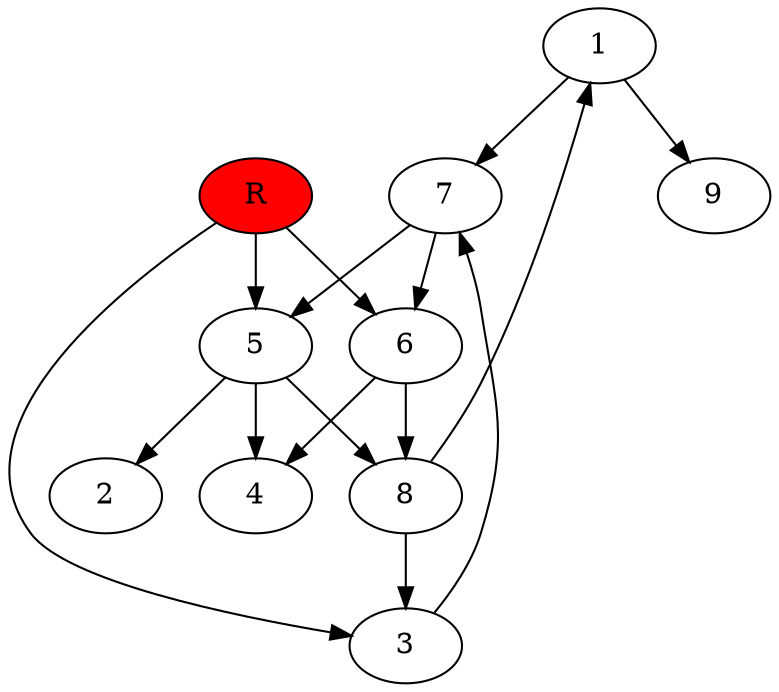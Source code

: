 digraph prb13243 {
	1
	2
	3
	4
	5
	6
	7
	8
	R [fillcolor="#ff0000" style=filled]
	1 -> 7
	1 -> 9
	3 -> 7
	5 -> 2
	5 -> 4
	5 -> 8
	6 -> 4
	6 -> 8
	7 -> 5
	7 -> 6
	8 -> 1
	8 -> 3
	R -> 3
	R -> 5
	R -> 6
}
